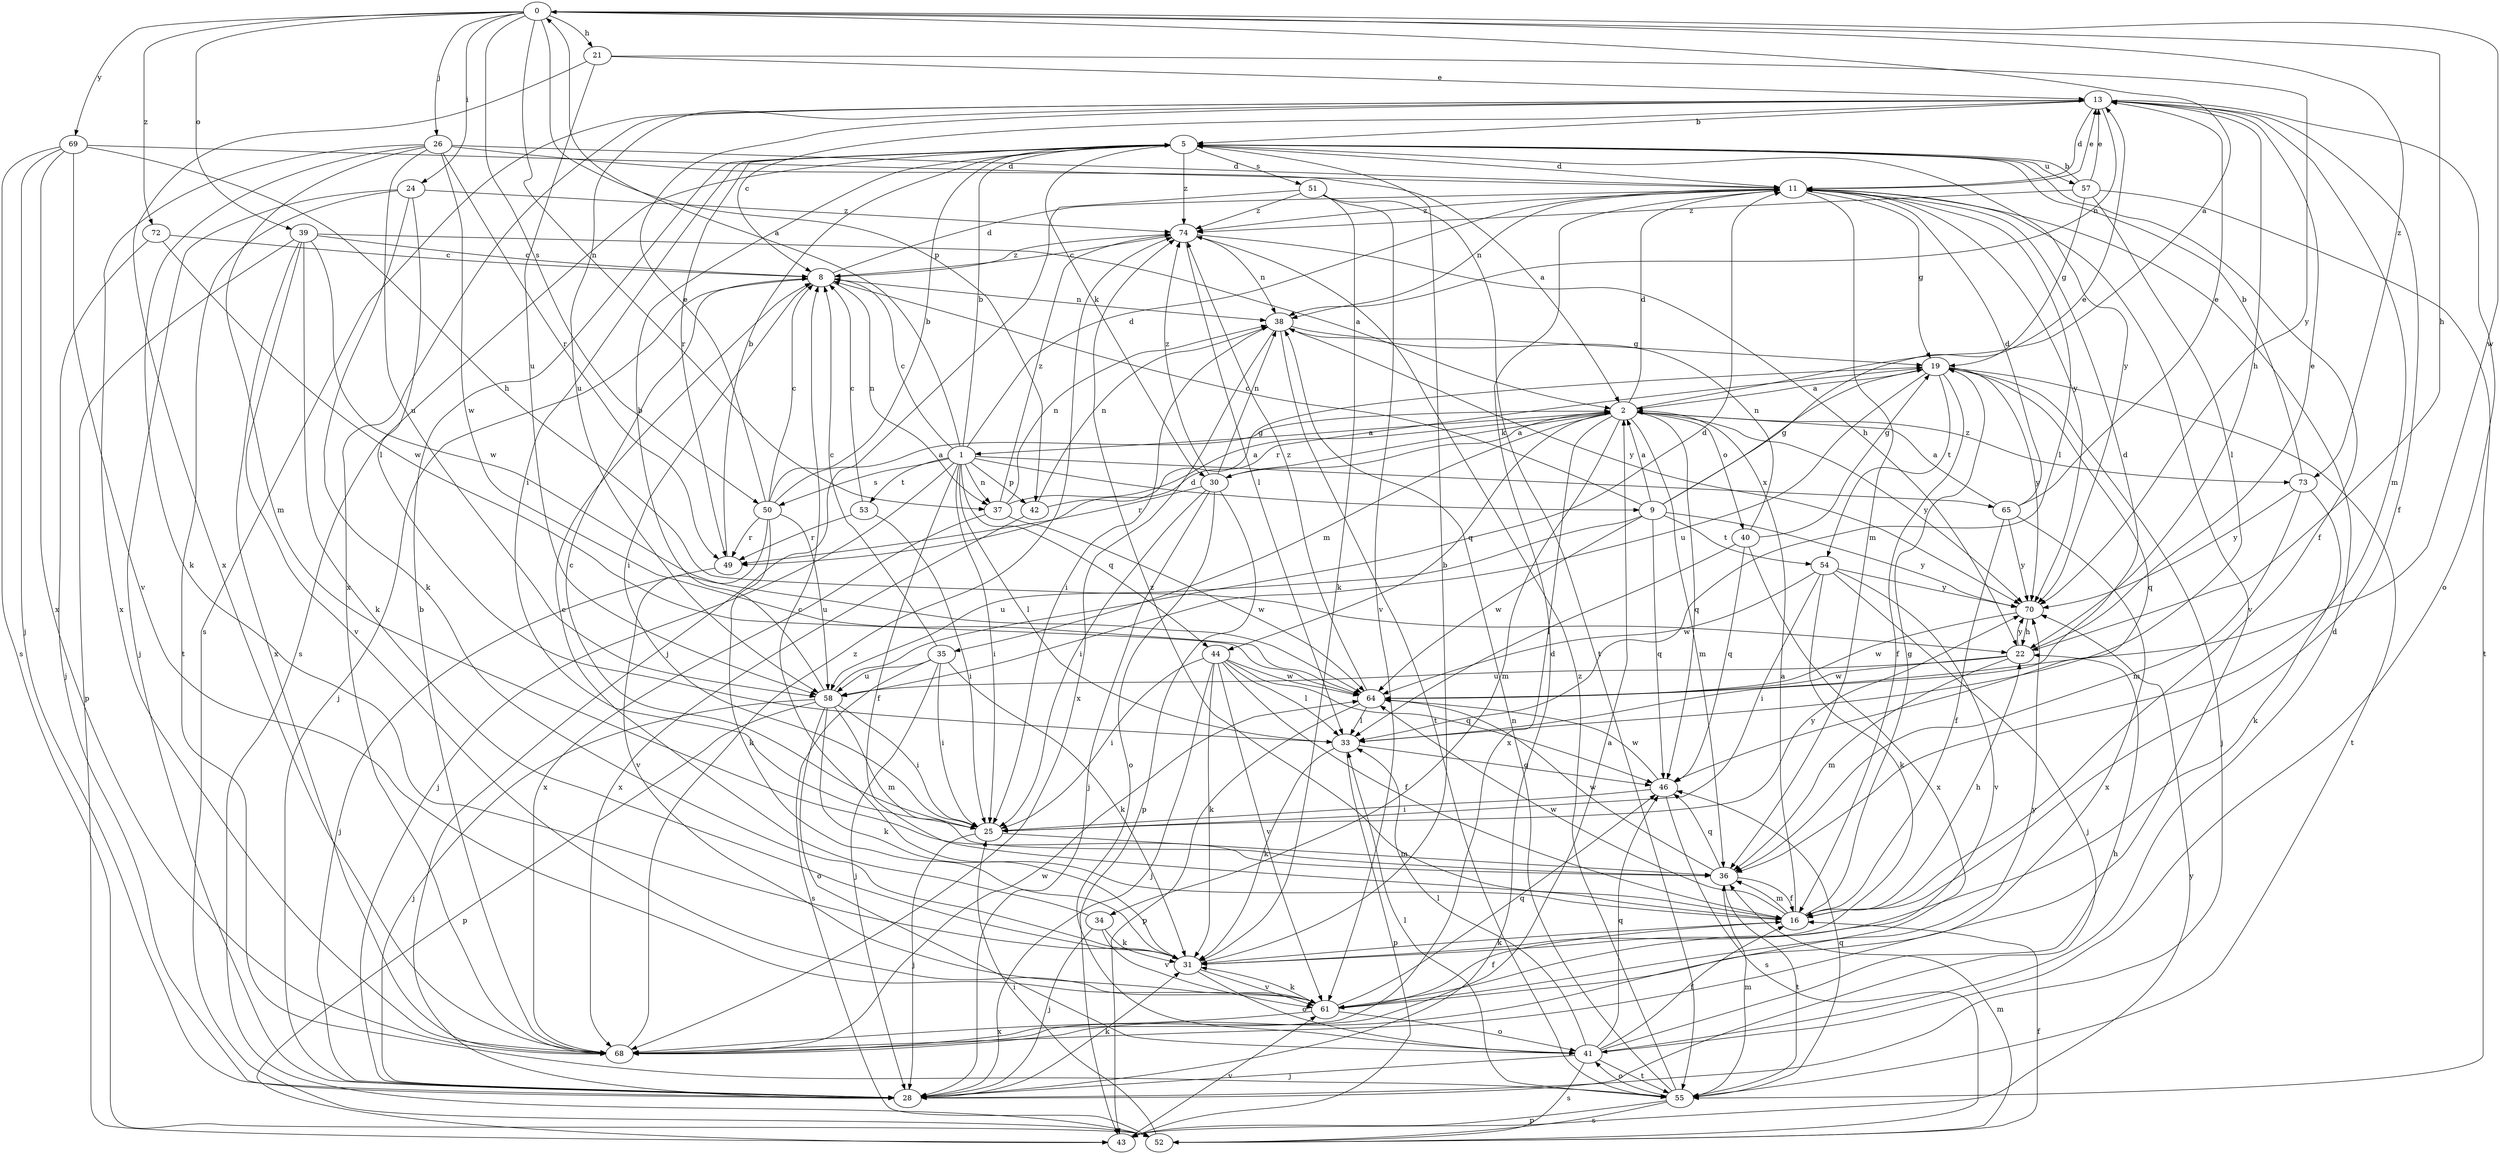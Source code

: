 strict digraph  {
0;
1;
2;
5;
8;
9;
11;
13;
16;
19;
21;
22;
24;
25;
26;
28;
30;
31;
33;
34;
35;
36;
37;
38;
39;
40;
41;
42;
43;
44;
46;
49;
50;
51;
52;
53;
54;
55;
57;
58;
61;
64;
65;
68;
69;
70;
72;
73;
74;
0 -> 21  [label=h];
0 -> 22  [label=h];
0 -> 24  [label=i];
0 -> 26  [label=j];
0 -> 37  [label=n];
0 -> 39  [label=o];
0 -> 42  [label=p];
0 -> 50  [label=s];
0 -> 64  [label=w];
0 -> 69  [label=y];
0 -> 72  [label=z];
0 -> 73  [label=z];
1 -> 0  [label=a];
1 -> 5  [label=b];
1 -> 8  [label=c];
1 -> 9  [label=d];
1 -> 11  [label=d];
1 -> 16  [label=f];
1 -> 25  [label=i];
1 -> 28  [label=j];
1 -> 33  [label=l];
1 -> 37  [label=n];
1 -> 42  [label=p];
1 -> 44  [label=q];
1 -> 50  [label=s];
1 -> 53  [label=t];
1 -> 65  [label=x];
2 -> 0  [label=a];
2 -> 1  [label=a];
2 -> 11  [label=d];
2 -> 30  [label=k];
2 -> 34  [label=m];
2 -> 35  [label=m];
2 -> 36  [label=m];
2 -> 40  [label=o];
2 -> 44  [label=q];
2 -> 46  [label=q];
2 -> 68  [label=x];
2 -> 70  [label=y];
2 -> 73  [label=z];
5 -> 11  [label=d];
5 -> 16  [label=f];
5 -> 25  [label=i];
5 -> 30  [label=k];
5 -> 49  [label=r];
5 -> 51  [label=s];
5 -> 52  [label=s];
5 -> 57  [label=u];
5 -> 70  [label=y];
5 -> 74  [label=z];
8 -> 11  [label=d];
8 -> 25  [label=i];
8 -> 28  [label=j];
8 -> 37  [label=n];
8 -> 38  [label=n];
8 -> 74  [label=z];
9 -> 2  [label=a];
9 -> 8  [label=c];
9 -> 13  [label=e];
9 -> 19  [label=g];
9 -> 46  [label=q];
9 -> 54  [label=t];
9 -> 58  [label=u];
9 -> 64  [label=w];
9 -> 70  [label=y];
11 -> 13  [label=e];
11 -> 19  [label=g];
11 -> 33  [label=l];
11 -> 36  [label=m];
11 -> 38  [label=n];
11 -> 61  [label=v];
11 -> 70  [label=y];
11 -> 74  [label=z];
13 -> 5  [label=b];
13 -> 8  [label=c];
13 -> 11  [label=d];
13 -> 16  [label=f];
13 -> 22  [label=h];
13 -> 36  [label=m];
13 -> 38  [label=n];
13 -> 41  [label=o];
13 -> 52  [label=s];
13 -> 58  [label=u];
13 -> 68  [label=x];
16 -> 2  [label=a];
16 -> 8  [label=c];
16 -> 19  [label=g];
16 -> 22  [label=h];
16 -> 31  [label=k];
16 -> 36  [label=m];
16 -> 64  [label=w];
16 -> 74  [label=z];
19 -> 2  [label=a];
19 -> 16  [label=f];
19 -> 28  [label=j];
19 -> 46  [label=q];
19 -> 49  [label=r];
19 -> 54  [label=t];
19 -> 55  [label=t];
19 -> 58  [label=u];
19 -> 70  [label=y];
21 -> 13  [label=e];
21 -> 58  [label=u];
21 -> 68  [label=x];
21 -> 70  [label=y];
22 -> 13  [label=e];
22 -> 36  [label=m];
22 -> 58  [label=u];
22 -> 64  [label=w];
22 -> 70  [label=y];
24 -> 28  [label=j];
24 -> 31  [label=k];
24 -> 33  [label=l];
24 -> 55  [label=t];
24 -> 74  [label=z];
25 -> 8  [label=c];
25 -> 28  [label=j];
25 -> 36  [label=m];
25 -> 70  [label=y];
26 -> 2  [label=a];
26 -> 11  [label=d];
26 -> 31  [label=k];
26 -> 36  [label=m];
26 -> 49  [label=r];
26 -> 58  [label=u];
26 -> 64  [label=w];
26 -> 68  [label=x];
28 -> 11  [label=d];
28 -> 31  [label=k];
30 -> 2  [label=a];
30 -> 25  [label=i];
30 -> 28  [label=j];
30 -> 38  [label=n];
30 -> 41  [label=o];
30 -> 43  [label=p];
30 -> 49  [label=r];
30 -> 74  [label=z];
31 -> 5  [label=b];
31 -> 41  [label=o];
31 -> 61  [label=v];
33 -> 11  [label=d];
33 -> 31  [label=k];
33 -> 43  [label=p];
33 -> 46  [label=q];
34 -> 8  [label=c];
34 -> 28  [label=j];
34 -> 31  [label=k];
34 -> 61  [label=v];
35 -> 8  [label=c];
35 -> 25  [label=i];
35 -> 28  [label=j];
35 -> 31  [label=k];
35 -> 52  [label=s];
35 -> 58  [label=u];
36 -> 16  [label=f];
36 -> 46  [label=q];
36 -> 55  [label=t];
36 -> 64  [label=w];
37 -> 2  [label=a];
37 -> 38  [label=n];
37 -> 64  [label=w];
37 -> 68  [label=x];
37 -> 74  [label=z];
38 -> 19  [label=g];
38 -> 25  [label=i];
38 -> 55  [label=t];
38 -> 68  [label=x];
38 -> 70  [label=y];
39 -> 2  [label=a];
39 -> 8  [label=c];
39 -> 31  [label=k];
39 -> 43  [label=p];
39 -> 61  [label=v];
39 -> 64  [label=w];
39 -> 68  [label=x];
40 -> 19  [label=g];
40 -> 33  [label=l];
40 -> 38  [label=n];
40 -> 46  [label=q];
40 -> 68  [label=x];
41 -> 11  [label=d];
41 -> 16  [label=f];
41 -> 22  [label=h];
41 -> 28  [label=j];
41 -> 33  [label=l];
41 -> 46  [label=q];
41 -> 52  [label=s];
41 -> 55  [label=t];
42 -> 19  [label=g];
42 -> 38  [label=n];
42 -> 68  [label=x];
43 -> 61  [label=v];
43 -> 70  [label=y];
44 -> 16  [label=f];
44 -> 25  [label=i];
44 -> 28  [label=j];
44 -> 31  [label=k];
44 -> 33  [label=l];
44 -> 46  [label=q];
44 -> 61  [label=v];
44 -> 64  [label=w];
46 -> 25  [label=i];
46 -> 52  [label=s];
46 -> 64  [label=w];
49 -> 5  [label=b];
49 -> 28  [label=j];
50 -> 2  [label=a];
50 -> 5  [label=b];
50 -> 8  [label=c];
50 -> 13  [label=e];
50 -> 31  [label=k];
50 -> 49  [label=r];
50 -> 58  [label=u];
50 -> 61  [label=v];
51 -> 28  [label=j];
51 -> 31  [label=k];
51 -> 55  [label=t];
51 -> 61  [label=v];
51 -> 74  [label=z];
52 -> 16  [label=f];
52 -> 25  [label=i];
52 -> 36  [label=m];
53 -> 8  [label=c];
53 -> 25  [label=i];
53 -> 49  [label=r];
54 -> 25  [label=i];
54 -> 28  [label=j];
54 -> 31  [label=k];
54 -> 61  [label=v];
54 -> 64  [label=w];
54 -> 70  [label=y];
55 -> 33  [label=l];
55 -> 36  [label=m];
55 -> 38  [label=n];
55 -> 41  [label=o];
55 -> 43  [label=p];
55 -> 46  [label=q];
55 -> 52  [label=s];
55 -> 74  [label=z];
57 -> 5  [label=b];
57 -> 13  [label=e];
57 -> 19  [label=g];
57 -> 33  [label=l];
57 -> 55  [label=t];
57 -> 74  [label=z];
58 -> 5  [label=b];
58 -> 11  [label=d];
58 -> 25  [label=i];
58 -> 28  [label=j];
58 -> 31  [label=k];
58 -> 36  [label=m];
58 -> 41  [label=o];
58 -> 43  [label=p];
61 -> 16  [label=f];
61 -> 31  [label=k];
61 -> 41  [label=o];
61 -> 46  [label=q];
61 -> 68  [label=x];
61 -> 70  [label=y];
64 -> 33  [label=l];
64 -> 43  [label=p];
64 -> 74  [label=z];
65 -> 2  [label=a];
65 -> 11  [label=d];
65 -> 13  [label=e];
65 -> 16  [label=f];
65 -> 68  [label=x];
65 -> 70  [label=y];
68 -> 2  [label=a];
68 -> 5  [label=b];
68 -> 64  [label=w];
68 -> 74  [label=z];
69 -> 11  [label=d];
69 -> 22  [label=h];
69 -> 28  [label=j];
69 -> 52  [label=s];
69 -> 61  [label=v];
69 -> 68  [label=x];
70 -> 22  [label=h];
70 -> 64  [label=w];
72 -> 8  [label=c];
72 -> 28  [label=j];
72 -> 64  [label=w];
73 -> 5  [label=b];
73 -> 31  [label=k];
73 -> 36  [label=m];
73 -> 70  [label=y];
74 -> 8  [label=c];
74 -> 22  [label=h];
74 -> 33  [label=l];
74 -> 38  [label=n];
}
